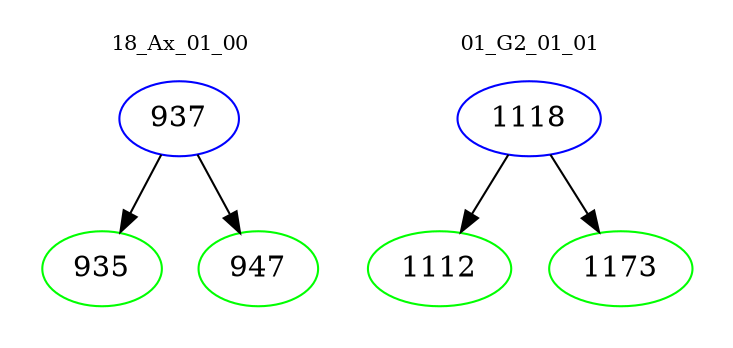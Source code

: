 digraph{
subgraph cluster_0 {
color = white
label = "18_Ax_01_00";
fontsize=10;
T0_937 [label="937", color="blue"]
T0_937 -> T0_935 [color="black"]
T0_935 [label="935", color="green"]
T0_937 -> T0_947 [color="black"]
T0_947 [label="947", color="green"]
}
subgraph cluster_1 {
color = white
label = "01_G2_01_01";
fontsize=10;
T1_1118 [label="1118", color="blue"]
T1_1118 -> T1_1112 [color="black"]
T1_1112 [label="1112", color="green"]
T1_1118 -> T1_1173 [color="black"]
T1_1173 [label="1173", color="green"]
}
}
